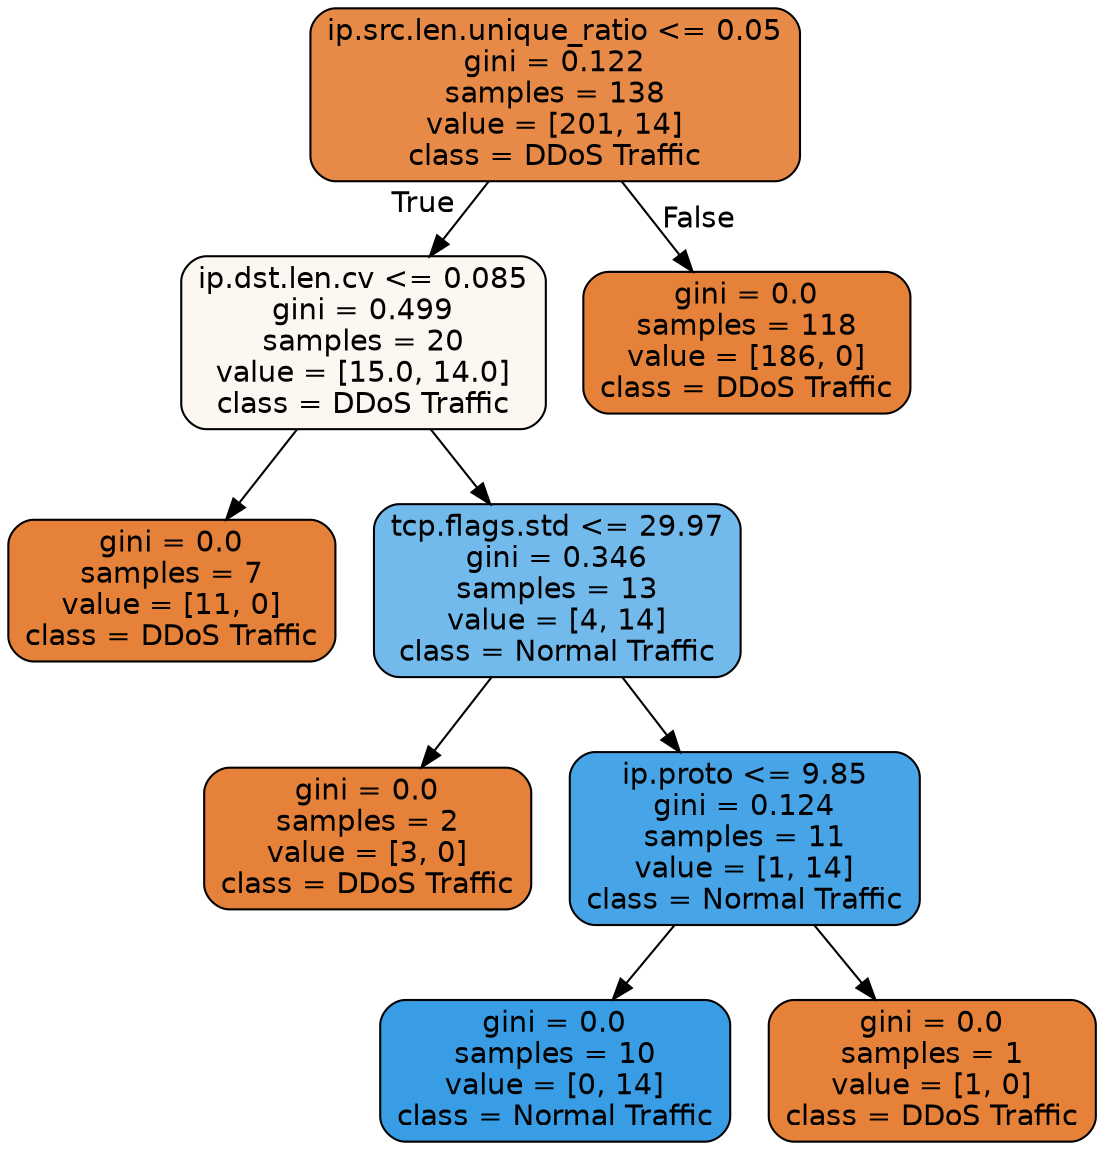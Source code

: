 digraph Tree {
node [shape=box, style="filled, rounded", color="black", fontname="helvetica"] ;
edge [fontname="helvetica"] ;
0 [label="ip.src.len.unique_ratio <= 0.05\ngini = 0.122\nsamples = 138\nvalue = [201, 14]\nclass = DDoS Traffic", fillcolor="#e78a47"] ;
1 [label="ip.dst.len.cv <= 0.085\ngini = 0.499\nsamples = 20\nvalue = [15.0, 14.0]\nclass = DDoS Traffic", fillcolor="#fdf7f2"] ;
0 -> 1 [labeldistance=2.5, labelangle=45, headlabel="True"] ;
2 [label="gini = 0.0\nsamples = 7\nvalue = [11, 0]\nclass = DDoS Traffic", fillcolor="#e58139"] ;
1 -> 2 ;
3 [label="tcp.flags.std <= 29.97\ngini = 0.346\nsamples = 13\nvalue = [4, 14]\nclass = Normal Traffic", fillcolor="#72b9ec"] ;
1 -> 3 ;
4 [label="gini = 0.0\nsamples = 2\nvalue = [3, 0]\nclass = DDoS Traffic", fillcolor="#e58139"] ;
3 -> 4 ;
5 [label="ip.proto <= 9.85\ngini = 0.124\nsamples = 11\nvalue = [1, 14]\nclass = Normal Traffic", fillcolor="#47a4e7"] ;
3 -> 5 ;
6 [label="gini = 0.0\nsamples = 10\nvalue = [0, 14]\nclass = Normal Traffic", fillcolor="#399de5"] ;
5 -> 6 ;
7 [label="gini = 0.0\nsamples = 1\nvalue = [1, 0]\nclass = DDoS Traffic", fillcolor="#e58139"] ;
5 -> 7 ;
8 [label="gini = 0.0\nsamples = 118\nvalue = [186, 0]\nclass = DDoS Traffic", fillcolor="#e58139"] ;
0 -> 8 [labeldistance=2.5, labelangle=-45, headlabel="False"] ;
}